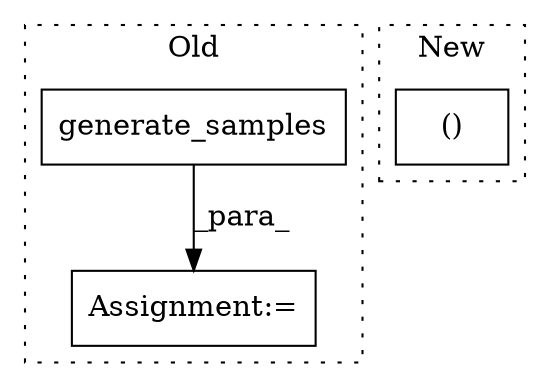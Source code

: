 digraph G {
subgraph cluster0 {
1 [label="generate_samples" a="32" s="5336,5372" l="17,1" shape="box"];
3 [label="Assignment:=" a="7" s="5703,5770" l="53,2" shape="box"];
label = "Old";
style="dotted";
}
subgraph cluster1 {
2 [label="()" a="106" s="5497" l="28" shape="box"];
label = "New";
style="dotted";
}
1 -> 3 [label="_para_"];
}